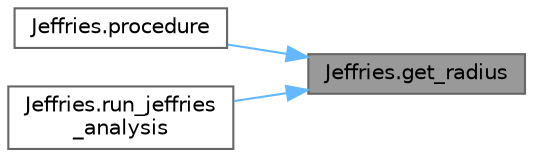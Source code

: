 digraph "Jeffries.get_radius"
{
 // LATEX_PDF_SIZE
  bgcolor="transparent";
  edge [fontname=Helvetica,fontsize=10,labelfontname=Helvetica,labelfontsize=10];
  node [fontname=Helvetica,fontsize=10,shape=box,height=0.2,width=0.4];
  rankdir="RL";
  Node1 [id="Node000001",label="Jeffries.get_radius",height=0.2,width=0.4,color="gray40", fillcolor="grey60", style="filled", fontcolor="black",tooltip=" "];
  Node1 -> Node2 [id="edge1_Node000001_Node000002",dir="back",color="steelblue1",style="solid",tooltip=" "];
  Node2 [id="Node000002",label="Jeffries.procedure",height=0.2,width=0.4,color="grey40", fillcolor="white", style="filled",URL="$namespace_jeffries.html#ab5f4ee906f74677ba57302355bdbbcb4",tooltip=" "];
  Node1 -> Node3 [id="edge2_Node000001_Node000003",dir="back",color="steelblue1",style="solid",tooltip=" "];
  Node3 [id="Node000003",label="Jeffries.run_jeffries\l_analysis",height=0.2,width=0.4,color="grey40", fillcolor="white", style="filled",URL="$namespace_jeffries.html#a58ec61dbcad2c0adc659b5bfa4516fbb",tooltip=" "];
}
